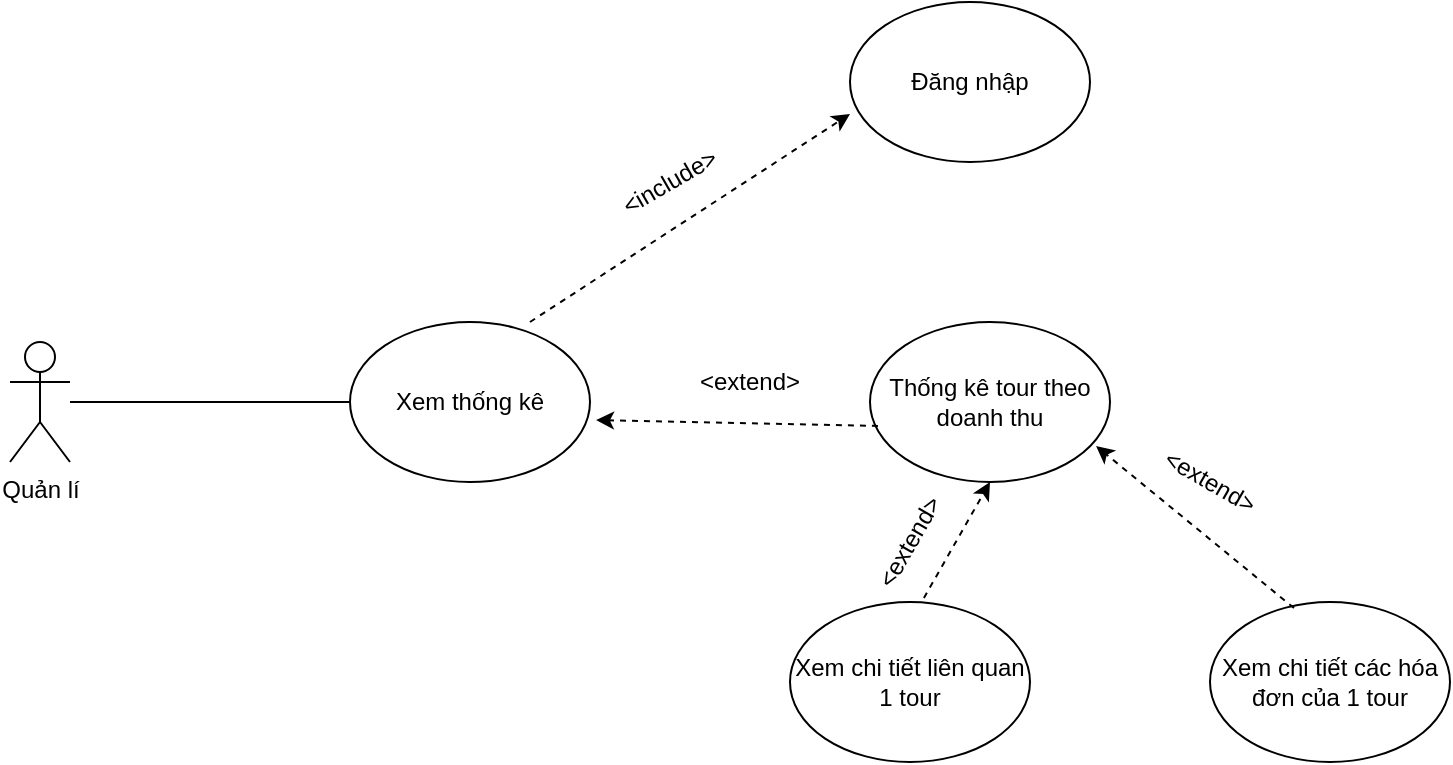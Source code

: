 <mxfile version="14.6.3" type="github">
  <diagram id="Wj443L8Wc6cefYHFC6gn" name="Page-1">
    <mxGraphModel dx="1422" dy="737" grid="1" gridSize="10" guides="1" tooltips="1" connect="1" arrows="1" fold="1" page="1" pageScale="1" pageWidth="850" pageHeight="1100" math="0" shadow="0">
      <root>
        <mxCell id="0" />
        <mxCell id="1" parent="0" />
        <mxCell id="WkrrSZ8HscgqlD9kfg8l-1" value="Quản lí" style="shape=umlActor;verticalLabelPosition=bottom;verticalAlign=top;html=1;outlineConnect=0;" vertex="1" parent="1">
          <mxGeometry x="100" y="300" width="30" height="60" as="geometry" />
        </mxCell>
        <mxCell id="WkrrSZ8HscgqlD9kfg8l-2" value="Xem thống kê" style="ellipse;whiteSpace=wrap;html=1;" vertex="1" parent="1">
          <mxGeometry x="270" y="290" width="120" height="80" as="geometry" />
        </mxCell>
        <mxCell id="WkrrSZ8HscgqlD9kfg8l-3" value="Đăng nhập" style="ellipse;whiteSpace=wrap;html=1;" vertex="1" parent="1">
          <mxGeometry x="520" y="130" width="120" height="80" as="geometry" />
        </mxCell>
        <mxCell id="WkrrSZ8HscgqlD9kfg8l-4" value="Thống kê tour theo doanh thu" style="ellipse;whiteSpace=wrap;html=1;" vertex="1" parent="1">
          <mxGeometry x="530" y="290" width="120" height="80" as="geometry" />
        </mxCell>
        <mxCell id="WkrrSZ8HscgqlD9kfg8l-5" value="Xem chi tiết liên quan 1 tour" style="ellipse;whiteSpace=wrap;html=1;" vertex="1" parent="1">
          <mxGeometry x="490" y="430" width="120" height="80" as="geometry" />
        </mxCell>
        <mxCell id="WkrrSZ8HscgqlD9kfg8l-6" value="Xem chi tiết các hóa đơn của 1 tour" style="ellipse;whiteSpace=wrap;html=1;" vertex="1" parent="1">
          <mxGeometry x="700" y="430" width="120" height="80" as="geometry" />
        </mxCell>
        <mxCell id="WkrrSZ8HscgqlD9kfg8l-7" value="" style="endArrow=none;html=1;" edge="1" parent="1" source="WkrrSZ8HscgqlD9kfg8l-1">
          <mxGeometry width="50" height="50" relative="1" as="geometry">
            <mxPoint x="400" y="380" as="sourcePoint" />
            <mxPoint x="270" y="330" as="targetPoint" />
          </mxGeometry>
        </mxCell>
        <mxCell id="WkrrSZ8HscgqlD9kfg8l-8" value="" style="endArrow=classic;html=1;exitX=0.75;exitY=0;exitDx=0;exitDy=0;exitPerimeter=0;entryX=0;entryY=0.7;entryDx=0;entryDy=0;entryPerimeter=0;dashed=1;" edge="1" parent="1" source="WkrrSZ8HscgqlD9kfg8l-2" target="WkrrSZ8HscgqlD9kfg8l-3">
          <mxGeometry width="50" height="50" relative="1" as="geometry">
            <mxPoint x="430" y="250" as="sourcePoint" />
            <mxPoint x="480" y="200" as="targetPoint" />
          </mxGeometry>
        </mxCell>
        <mxCell id="WkrrSZ8HscgqlD9kfg8l-9" value="&amp;lt;include&amp;gt;" style="text;html=1;strokeColor=none;fillColor=none;align=center;verticalAlign=middle;whiteSpace=wrap;rounded=0;rotation=-30;" vertex="1" parent="1">
          <mxGeometry x="410" y="210" width="40" height="20" as="geometry" />
        </mxCell>
        <mxCell id="WkrrSZ8HscgqlD9kfg8l-10" value="" style="endArrow=classic;html=1;dashed=1;exitX=0.033;exitY=0.65;exitDx=0;exitDy=0;exitPerimeter=0;entryX=1.025;entryY=0.613;entryDx=0;entryDy=0;entryPerimeter=0;" edge="1" parent="1" source="WkrrSZ8HscgqlD9kfg8l-4" target="WkrrSZ8HscgqlD9kfg8l-2">
          <mxGeometry width="50" height="50" relative="1" as="geometry">
            <mxPoint x="430" y="350" as="sourcePoint" />
            <mxPoint x="480" y="300" as="targetPoint" />
          </mxGeometry>
        </mxCell>
        <mxCell id="WkrrSZ8HscgqlD9kfg8l-11" value="&amp;lt;extend&amp;gt;" style="text;html=1;strokeColor=none;fillColor=none;align=center;verticalAlign=middle;whiteSpace=wrap;rounded=0;" vertex="1" parent="1">
          <mxGeometry x="450" y="310" width="40" height="20" as="geometry" />
        </mxCell>
        <mxCell id="WkrrSZ8HscgqlD9kfg8l-12" value="" style="endArrow=classic;html=1;dashed=1;entryX=0.5;entryY=1;entryDx=0;entryDy=0;exitX=0.558;exitY=-0.025;exitDx=0;exitDy=0;exitPerimeter=0;" edge="1" parent="1" source="WkrrSZ8HscgqlD9kfg8l-5" target="WkrrSZ8HscgqlD9kfg8l-4">
          <mxGeometry width="50" height="50" relative="1" as="geometry">
            <mxPoint x="590" y="440" as="sourcePoint" />
            <mxPoint x="640" y="390" as="targetPoint" />
          </mxGeometry>
        </mxCell>
        <mxCell id="WkrrSZ8HscgqlD9kfg8l-13" value="&amp;lt;extend&amp;gt;" style="text;html=1;strokeColor=none;fillColor=none;align=center;verticalAlign=middle;whiteSpace=wrap;rounded=0;rotation=-60;" vertex="1" parent="1">
          <mxGeometry x="530" y="390" width="40" height="20" as="geometry" />
        </mxCell>
        <mxCell id="WkrrSZ8HscgqlD9kfg8l-14" value="" style="endArrow=classic;html=1;dashed=1;entryX=0.942;entryY=0.775;entryDx=0;entryDy=0;entryPerimeter=0;exitX=0.35;exitY=0.038;exitDx=0;exitDy=0;exitPerimeter=0;" edge="1" parent="1" source="WkrrSZ8HscgqlD9kfg8l-6" target="WkrrSZ8HscgqlD9kfg8l-4">
          <mxGeometry width="50" height="50" relative="1" as="geometry">
            <mxPoint x="670" y="420" as="sourcePoint" />
            <mxPoint x="720" y="370" as="targetPoint" />
          </mxGeometry>
        </mxCell>
        <mxCell id="WkrrSZ8HscgqlD9kfg8l-15" value="&amp;lt;extend&amp;gt;" style="text;html=1;strokeColor=none;fillColor=none;align=center;verticalAlign=middle;whiteSpace=wrap;rounded=0;rotation=30;" vertex="1" parent="1">
          <mxGeometry x="680" y="360" width="40" height="20" as="geometry" />
        </mxCell>
      </root>
    </mxGraphModel>
  </diagram>
</mxfile>
